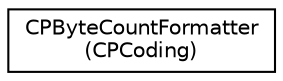 digraph "Graphical Class Hierarchy"
{
  edge [fontname="Helvetica",fontsize="10",labelfontname="Helvetica",labelfontsize="10"];
  node [fontname="Helvetica",fontsize="10",shape=record];
  rankdir="LR";
  Node1 [label="CPByteCountFormatter\l(CPCoding)",height=0.2,width=0.4,color="black", fillcolor="white", style="filled",URL="$category_c_p_byte_count_formatter_07_c_p_coding_08.html"];
}
